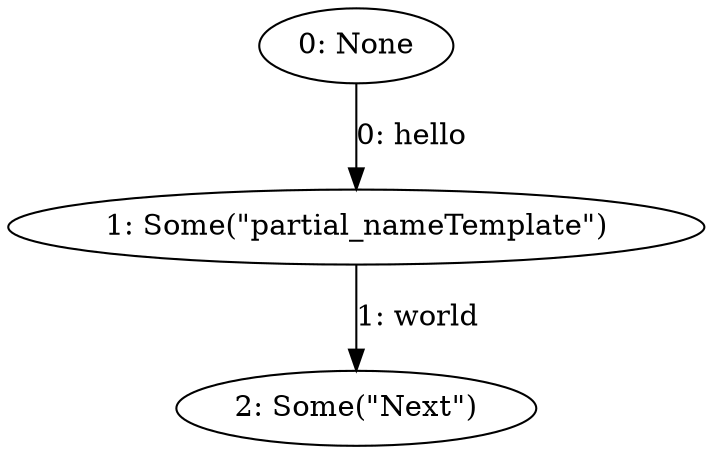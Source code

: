 digraph {
    0 [ label = "0: None" ]
    1 [ label = "1: Some(\"partial_nameTemplate\")" ]
    2 [ label = "2: Some(\"Next\")" ]
    0 -> 1 [ label = "0: hello" ]
    1 -> 2 [ label = "1: world" ]
}
